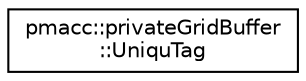 digraph "Graphical Class Hierarchy"
{
 // LATEX_PDF_SIZE
  edge [fontname="Helvetica",fontsize="10",labelfontname="Helvetica",labelfontsize="10"];
  node [fontname="Helvetica",fontsize="10",shape=record];
  rankdir="LR";
  Node0 [label="pmacc::privateGridBuffer\l::UniquTag",height=0.2,width=0.4,color="black", fillcolor="white", style="filled",URL="$classpmacc_1_1private_grid_buffer_1_1_uniqu_tag.html",tooltip=" "];
}
